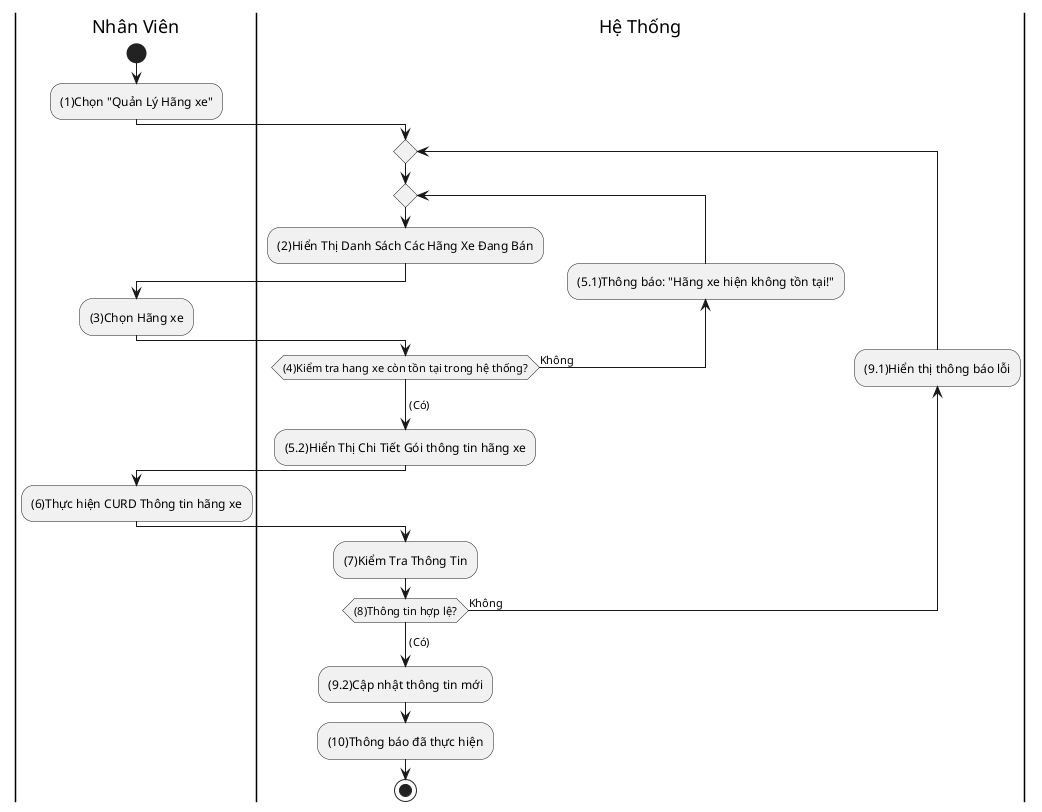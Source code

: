 @startuml
|Nhân Viên|
start
:(1)Chọn "Quản Lý Hãng xe";
|Hệ Thống|
repeat 
  repeat
    :(2)Hiển Thị Danh Sách Các Hãng Xe Đang Bán;
    |Nhân Viên|
    :(3)Chọn Hãng xe;
    |Hệ Thống|
  backward :(5.1)Thông báo: "Hãng xe hiện không tồn tại!";
  repeat while ((4)Kiểm tra hang xe còn tồn tại trong hệ thống?) is (Không)
  -> (Có);
  :(5.2)Hiển Thị Chi Tiết Gói thông tin hãng xe;
  |Nhân Viên|
  :(6)Thực hiện CURD Thông tin hãng xe;
  |Hệ Thống|
  :(7)Kiểm Tra Thông Tin;
backward :(9.1)Hiển thị thông báo lỗi;
repeat while ((8)Thông tin hợp lệ?) is (Không)
-> (Có);
  :(9.2)Cập nhật thông tin mới;
  :(10)Thông báo đã thực hiện;
stop
@enduml